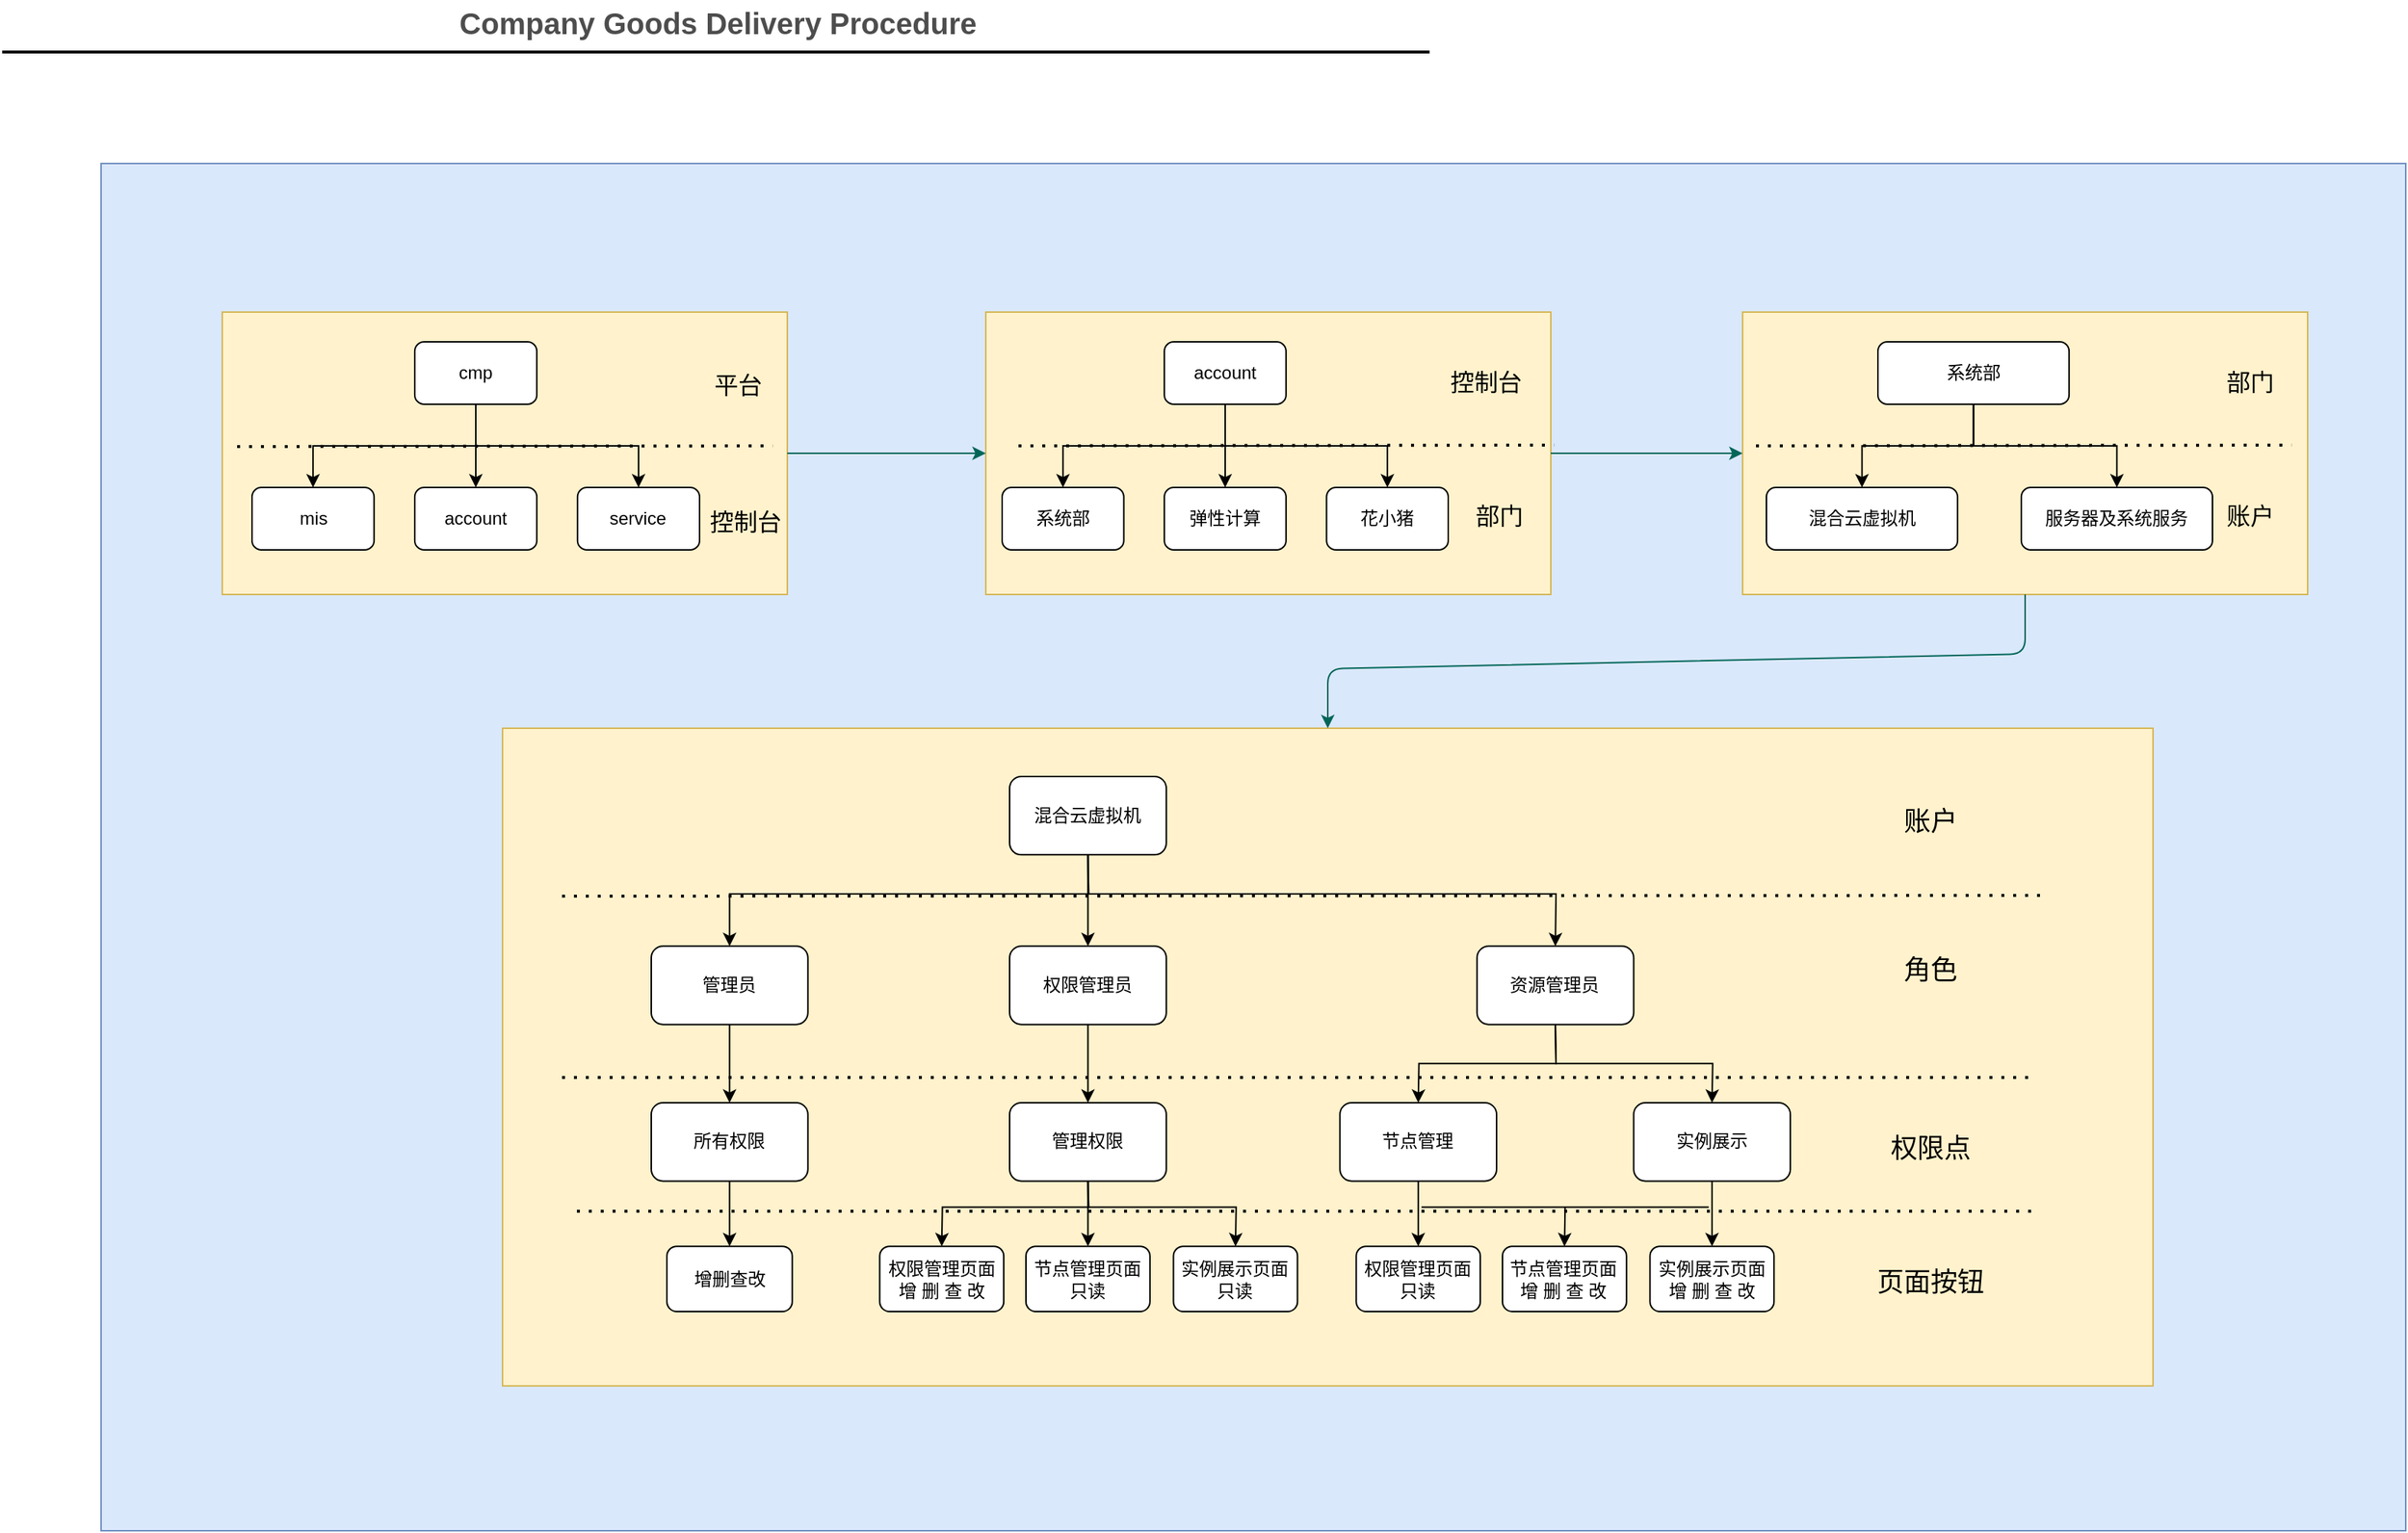 <mxfile version="17.5.0" type="github">
  <diagram id="C2fSY1v2SiZeoUbDoYyL" name="Page-1">
    <mxGraphModel dx="3174" dy="1649" grid="1" gridSize="10" guides="1" tooltips="1" connect="1" arrows="1" fold="1" page="1" pageScale="1" pageWidth="1169" pageHeight="827" math="0" shadow="0">
      <root>
        <mxCell id="0" />
        <mxCell id="1" parent="0" />
        <mxCell id="RCpCHY5iKIiHO_AiIjEv-93" value="" style="rounded=0;whiteSpace=wrap;html=1;fontSize=20;fillColor=#dae8fc;strokeColor=#6c8ebf;" vertex="1" parent="1">
          <mxGeometry x="170" y="160" width="1550" height="920" as="geometry" />
        </mxCell>
        <mxCell id="3ne1QswCM8ZiEu4GHsYG-31" value="Company Goods Delivery Procedure" style="text;html=1;strokeColor=none;fillColor=none;align=center;verticalAlign=middle;whiteSpace=wrap;rounded=0;fontStyle=1;fontSize=20;fontColor=#4D4D4D;" parent="1" vertex="1">
          <mxGeometry x="189.5" y="50" width="790" height="30" as="geometry" />
        </mxCell>
        <mxCell id="3ne1QswCM8ZiEu4GHsYG-32" value="" style="line;strokeWidth=2;html=1;fontSize=20;fontColor=#4D4D4D;" parent="1" vertex="1">
          <mxGeometry x="103.5" y="80" width="960" height="10" as="geometry" />
        </mxCell>
        <mxCell id="RCpCHY5iKIiHO_AiIjEv-117" value="" style="group" vertex="1" connectable="0" parent="1">
          <mxGeometry x="440" y="540" width="1110" height="442.5" as="geometry" />
        </mxCell>
        <mxCell id="RCpCHY5iKIiHO_AiIjEv-101" value="" style="group" vertex="1" connectable="0" parent="RCpCHY5iKIiHO_AiIjEv-117">
          <mxGeometry width="1110" height="442.5" as="geometry" />
        </mxCell>
        <mxCell id="RCpCHY5iKIiHO_AiIjEv-97" value="" style="rounded=0;whiteSpace=wrap;html=1;fontSize=20;fillColor=#fff2cc;strokeColor=#d6b656;" vertex="1" parent="RCpCHY5iKIiHO_AiIjEv-101">
          <mxGeometry width="1110" height="442.5" as="geometry" />
        </mxCell>
        <mxCell id="RCpCHY5iKIiHO_AiIjEv-84" value="" style="group" vertex="1" connectable="0" parent="RCpCHY5iKIiHO_AiIjEv-101">
          <mxGeometry x="100.0" y="32.5" width="766.1" height="360" as="geometry" />
        </mxCell>
        <mxCell id="RCpCHY5iKIiHO_AiIjEv-15" value="混合云虚拟机" style="rounded=1;whiteSpace=wrap;html=1;" vertex="1" parent="RCpCHY5iKIiHO_AiIjEv-84">
          <mxGeometry x="241.025" width="105.366" height="52.683" as="geometry" />
        </mxCell>
        <mxCell id="RCpCHY5iKIiHO_AiIjEv-19" value="管理员" style="rounded=1;whiteSpace=wrap;html=1;" vertex="1" parent="RCpCHY5iKIiHO_AiIjEv-84">
          <mxGeometry y="114.146" width="105.366" height="52.683" as="geometry" />
        </mxCell>
        <mxCell id="RCpCHY5iKIiHO_AiIjEv-22" value="权限管理员" style="rounded=1;whiteSpace=wrap;html=1;" vertex="1" parent="RCpCHY5iKIiHO_AiIjEv-84">
          <mxGeometry x="241.025" y="114.146" width="105.366" height="52.683" as="geometry" />
        </mxCell>
        <mxCell id="RCpCHY5iKIiHO_AiIjEv-23" value="所有权限" style="rounded=1;whiteSpace=wrap;html=1;" vertex="1" parent="RCpCHY5iKIiHO_AiIjEv-84">
          <mxGeometry y="219.512" width="105.366" height="52.683" as="geometry" />
        </mxCell>
        <mxCell id="RCpCHY5iKIiHO_AiIjEv-24" value="管理权限" style="rounded=1;whiteSpace=wrap;html=1;" vertex="1" parent="RCpCHY5iKIiHO_AiIjEv-84">
          <mxGeometry x="241.025" y="219.512" width="105.366" height="52.683" as="geometry" />
        </mxCell>
        <mxCell id="RCpCHY5iKIiHO_AiIjEv-25" value="资源管理员" style="rounded=1;whiteSpace=wrap;html=1;" vertex="1" parent="RCpCHY5iKIiHO_AiIjEv-84">
          <mxGeometry x="555.368" y="114.146" width="105.366" height="52.683" as="geometry" />
        </mxCell>
        <mxCell id="RCpCHY5iKIiHO_AiIjEv-26" value="增删查改" style="rounded=1;whiteSpace=wrap;html=1;" vertex="1" parent="RCpCHY5iKIiHO_AiIjEv-84">
          <mxGeometry x="10.537" y="316.098" width="84.293" height="43.902" as="geometry" />
        </mxCell>
        <mxCell id="RCpCHY5iKIiHO_AiIjEv-27" value="节点管理" style="rounded=1;whiteSpace=wrap;html=1;" vertex="1" parent="RCpCHY5iKIiHO_AiIjEv-84">
          <mxGeometry x="463.172" y="219.512" width="105.366" height="52.683" as="geometry" />
        </mxCell>
        <mxCell id="RCpCHY5iKIiHO_AiIjEv-28" value="实例展示" style="rounded=1;whiteSpace=wrap;html=1;" vertex="1" parent="RCpCHY5iKIiHO_AiIjEv-84">
          <mxGeometry x="660.734" y="219.512" width="105.366" height="52.683" as="geometry" />
        </mxCell>
        <mxCell id="RCpCHY5iKIiHO_AiIjEv-52" value="权限管理页面&lt;br&gt;增 删 查 改" style="rounded=1;whiteSpace=wrap;html=1;" vertex="1" parent="RCpCHY5iKIiHO_AiIjEv-84">
          <mxGeometry x="153.659" y="316.098" width="83.415" height="43.902" as="geometry" />
        </mxCell>
        <mxCell id="RCpCHY5iKIiHO_AiIjEv-53" value="节点管理页面&lt;br&gt;只读" style="rounded=1;whiteSpace=wrap;html=1;" vertex="1" parent="RCpCHY5iKIiHO_AiIjEv-84">
          <mxGeometry x="252.001" y="316.098" width="83.415" height="43.902" as="geometry" />
        </mxCell>
        <mxCell id="RCpCHY5iKIiHO_AiIjEv-54" value="实例展示页面&lt;br&gt;只读" style="rounded=1;whiteSpace=wrap;html=1;" vertex="1" parent="RCpCHY5iKIiHO_AiIjEv-84">
          <mxGeometry x="351.221" y="316.098" width="83.415" height="43.902" as="geometry" />
        </mxCell>
        <mxCell id="RCpCHY5iKIiHO_AiIjEv-55" value="权限管理页面&lt;br&gt;只读" style="rounded=1;whiteSpace=wrap;html=1;" vertex="1" parent="RCpCHY5iKIiHO_AiIjEv-84">
          <mxGeometry x="474.148" y="316.098" width="83.415" height="43.902" as="geometry" />
        </mxCell>
        <mxCell id="RCpCHY5iKIiHO_AiIjEv-56" value="节点管理页面&lt;br&gt;增 删 查 改" style="rounded=1;whiteSpace=wrap;html=1;" vertex="1" parent="RCpCHY5iKIiHO_AiIjEv-84">
          <mxGeometry x="572.49" y="316.098" width="83.415" height="43.902" as="geometry" />
        </mxCell>
        <mxCell id="RCpCHY5iKIiHO_AiIjEv-57" value="实例展示页面&lt;br&gt;增 删 查 改" style="rounded=1;whiteSpace=wrap;html=1;" vertex="1" parent="RCpCHY5iKIiHO_AiIjEv-84">
          <mxGeometry x="671.709" y="316.098" width="83.415" height="43.902" as="geometry" />
        </mxCell>
        <mxCell id="RCpCHY5iKIiHO_AiIjEv-65" value="" style="endArrow=classic;html=1;rounded=0;exitX=0.5;exitY=1;exitDx=0;exitDy=0;entryX=0.5;entryY=0;entryDx=0;entryDy=0;" edge="1" parent="RCpCHY5iKIiHO_AiIjEv-84" source="RCpCHY5iKIiHO_AiIjEv-15" target="RCpCHY5iKIiHO_AiIjEv-19">
          <mxGeometry width="50" height="50" relative="1" as="geometry">
            <mxPoint x="26.342" y="79.024" as="sourcePoint" />
            <mxPoint x="70.244" y="35.122" as="targetPoint" />
            <Array as="points">
              <mxPoint x="294.147" y="79.024" />
              <mxPoint x="52.683" y="79.024" />
            </Array>
          </mxGeometry>
        </mxCell>
        <mxCell id="RCpCHY5iKIiHO_AiIjEv-66" value="" style="endArrow=classic;html=1;rounded=0;exitX=0.5;exitY=1;exitDx=0;exitDy=0;entryX=0.5;entryY=0;entryDx=0;entryDy=0;" edge="1" parent="RCpCHY5iKIiHO_AiIjEv-84" source="RCpCHY5iKIiHO_AiIjEv-15" target="RCpCHY5iKIiHO_AiIjEv-22">
          <mxGeometry width="50" height="50" relative="1" as="geometry">
            <mxPoint x="302.489" y="61.463" as="sourcePoint" />
            <mxPoint x="61.464" y="122.927" as="targetPoint" />
          </mxGeometry>
        </mxCell>
        <mxCell id="RCpCHY5iKIiHO_AiIjEv-67" value="" style="endArrow=classic;html=1;rounded=0;exitX=0.5;exitY=1;exitDx=0;exitDy=0;entryX=0.5;entryY=0;entryDx=0;entryDy=0;" edge="1" parent="RCpCHY5iKIiHO_AiIjEv-84" source="RCpCHY5iKIiHO_AiIjEv-15" target="RCpCHY5iKIiHO_AiIjEv-25">
          <mxGeometry width="50" height="50" relative="1" as="geometry">
            <mxPoint x="302.489" y="61.463" as="sourcePoint" />
            <mxPoint x="307.318" y="122.927" as="targetPoint" />
            <Array as="points">
              <mxPoint x="294.147" y="79.024" />
              <mxPoint x="608.49" y="79.024" />
            </Array>
          </mxGeometry>
        </mxCell>
        <mxCell id="RCpCHY5iKIiHO_AiIjEv-68" value="" style="endArrow=classic;html=1;rounded=0;exitX=0.5;exitY=1;exitDx=0;exitDy=0;entryX=0.5;entryY=0;entryDx=0;entryDy=0;" edge="1" parent="RCpCHY5iKIiHO_AiIjEv-84" source="RCpCHY5iKIiHO_AiIjEv-19" target="RCpCHY5iKIiHO_AiIjEv-23">
          <mxGeometry width="50" height="50" relative="1" as="geometry">
            <mxPoint x="-149.269" y="245.854" as="sourcePoint" />
            <mxPoint x="-105.366" y="201.951" as="targetPoint" />
          </mxGeometry>
        </mxCell>
        <mxCell id="RCpCHY5iKIiHO_AiIjEv-69" value="" style="endArrow=classic;html=1;rounded=0;exitX=0.5;exitY=1;exitDx=0;exitDy=0;entryX=0.5;entryY=0;entryDx=0;entryDy=0;" edge="1" parent="RCpCHY5iKIiHO_AiIjEv-84" source="RCpCHY5iKIiHO_AiIjEv-23" target="RCpCHY5iKIiHO_AiIjEv-26">
          <mxGeometry width="50" height="50" relative="1" as="geometry">
            <mxPoint x="61.464" y="175.61" as="sourcePoint" />
            <mxPoint x="61.464" y="228.293" as="targetPoint" />
          </mxGeometry>
        </mxCell>
        <mxCell id="RCpCHY5iKIiHO_AiIjEv-70" value="" style="endArrow=classic;html=1;rounded=0;entryX=0.5;entryY=0;entryDx=0;entryDy=0;exitX=0.5;exitY=1;exitDx=0;exitDy=0;" edge="1" parent="RCpCHY5iKIiHO_AiIjEv-84" source="RCpCHY5iKIiHO_AiIjEv-22" target="RCpCHY5iKIiHO_AiIjEv-24">
          <mxGeometry width="50" height="50" relative="1" as="geometry">
            <mxPoint x="245.854" y="228.293" as="sourcePoint" />
            <mxPoint x="289.757" y="184.39" as="targetPoint" />
          </mxGeometry>
        </mxCell>
        <mxCell id="RCpCHY5iKIiHO_AiIjEv-73" value="" style="endArrow=classic;html=1;rounded=0;entryX=0.5;entryY=0;entryDx=0;entryDy=0;" edge="1" parent="RCpCHY5iKIiHO_AiIjEv-84" target="RCpCHY5iKIiHO_AiIjEv-56">
          <mxGeometry width="50" height="50" relative="1" as="geometry">
            <mxPoint x="518.05" y="289.756" as="sourcePoint" />
            <mxPoint x="-166.83" y="254.634" as="targetPoint" />
            <Array as="points">
              <mxPoint x="711.222" y="289.756" />
              <mxPoint x="614.636" y="289.756" />
            </Array>
          </mxGeometry>
        </mxCell>
        <mxCell id="RCpCHY5iKIiHO_AiIjEv-74" value="" style="endArrow=classic;html=1;rounded=0;exitX=0.5;exitY=1;exitDx=0;exitDy=0;entryX=0.5;entryY=0;entryDx=0;entryDy=0;" edge="1" parent="RCpCHY5iKIiHO_AiIjEv-84" source="RCpCHY5iKIiHO_AiIjEv-28" target="RCpCHY5iKIiHO_AiIjEv-57">
          <mxGeometry width="50" height="50" relative="1" as="geometry">
            <mxPoint x="-201.952" y="307.317" as="sourcePoint" />
            <mxPoint x="-158.049" y="263.415" as="targetPoint" />
          </mxGeometry>
        </mxCell>
        <mxCell id="RCpCHY5iKIiHO_AiIjEv-75" value="" style="endArrow=classic;html=1;rounded=0;exitX=0.5;exitY=1;exitDx=0;exitDy=0;entryX=0.5;entryY=0;entryDx=0;entryDy=0;" edge="1" parent="RCpCHY5iKIiHO_AiIjEv-84" source="RCpCHY5iKIiHO_AiIjEv-27" target="RCpCHY5iKIiHO_AiIjEv-55">
          <mxGeometry width="50" height="50" relative="1" as="geometry">
            <mxPoint x="-193.171" y="316.098" as="sourcePoint" />
            <mxPoint x="-149.269" y="272.195" as="targetPoint" />
          </mxGeometry>
        </mxCell>
        <mxCell id="RCpCHY5iKIiHO_AiIjEv-76" value="" style="endArrow=classic;html=1;rounded=0;exitX=0.5;exitY=1;exitDx=0;exitDy=0;entryX=0.5;entryY=0;entryDx=0;entryDy=0;" edge="1" parent="RCpCHY5iKIiHO_AiIjEv-84" source="RCpCHY5iKIiHO_AiIjEv-25" target="RCpCHY5iKIiHO_AiIjEv-28">
          <mxGeometry width="50" height="50" relative="1" as="geometry">
            <mxPoint x="-184.391" y="324.878" as="sourcePoint" />
            <mxPoint x="-140.488" y="280.976" as="targetPoint" />
            <Array as="points">
              <mxPoint x="608.49" y="193.171" />
              <mxPoint x="713.856" y="193.171" />
            </Array>
          </mxGeometry>
        </mxCell>
        <mxCell id="RCpCHY5iKIiHO_AiIjEv-77" value="" style="endArrow=classic;html=1;rounded=0;exitX=0.5;exitY=1;exitDx=0;exitDy=0;entryX=0.5;entryY=0;entryDx=0;entryDy=0;" edge="1" parent="RCpCHY5iKIiHO_AiIjEv-84" source="RCpCHY5iKIiHO_AiIjEv-25" target="RCpCHY5iKIiHO_AiIjEv-27">
          <mxGeometry width="50" height="50" relative="1" as="geometry">
            <mxPoint x="-175.61" y="333.659" as="sourcePoint" />
            <mxPoint x="-131.708" y="289.756" as="targetPoint" />
            <Array as="points">
              <mxPoint x="608.49" y="193.171" />
              <mxPoint x="516.294" y="193.171" />
            </Array>
          </mxGeometry>
        </mxCell>
        <mxCell id="RCpCHY5iKIiHO_AiIjEv-78" value="" style="endArrow=classic;html=1;rounded=0;entryX=0.5;entryY=0;entryDx=0;entryDy=0;exitX=0.5;exitY=1;exitDx=0;exitDy=0;" edge="1" parent="RCpCHY5iKIiHO_AiIjEv-84" source="RCpCHY5iKIiHO_AiIjEv-24" target="RCpCHY5iKIiHO_AiIjEv-54">
          <mxGeometry width="50" height="50" relative="1" as="geometry">
            <mxPoint x="395.123" y="237.073" as="sourcePoint" />
            <mxPoint x="-122.927" y="298.537" as="targetPoint" />
            <Array as="points">
              <mxPoint x="294.147" y="289.756" />
              <mxPoint x="393.367" y="289.756" />
            </Array>
          </mxGeometry>
        </mxCell>
        <mxCell id="RCpCHY5iKIiHO_AiIjEv-79" value="" style="endArrow=classic;html=1;rounded=0;exitX=0.5;exitY=1;exitDx=0;exitDy=0;" edge="1" parent="RCpCHY5iKIiHO_AiIjEv-84" source="RCpCHY5iKIiHO_AiIjEv-24" target="RCpCHY5iKIiHO_AiIjEv-53">
          <mxGeometry width="50" height="50" relative="1" as="geometry">
            <mxPoint x="-158.049" y="351.22" as="sourcePoint" />
            <mxPoint x="-114.147" y="307.317" as="targetPoint" />
          </mxGeometry>
        </mxCell>
        <mxCell id="RCpCHY5iKIiHO_AiIjEv-80" value="" style="endArrow=classic;html=1;rounded=0;exitX=0.5;exitY=1;exitDx=0;exitDy=0;entryX=0.5;entryY=0;entryDx=0;entryDy=0;" edge="1" parent="RCpCHY5iKIiHO_AiIjEv-84" source="RCpCHY5iKIiHO_AiIjEv-24" target="RCpCHY5iKIiHO_AiIjEv-52">
          <mxGeometry width="50" height="50" relative="1" as="geometry">
            <mxPoint x="-149.269" y="360" as="sourcePoint" />
            <mxPoint x="-105.366" y="316.098" as="targetPoint" />
            <Array as="points">
              <mxPoint x="294.147" y="289.756" />
              <mxPoint x="195.806" y="289.756" />
            </Array>
          </mxGeometry>
        </mxCell>
        <mxCell id="RCpCHY5iKIiHO_AiIjEv-85" value="" style="endArrow=none;dashed=1;html=1;dashPattern=1 3;strokeWidth=2;rounded=0;" edge="1" parent="RCpCHY5iKIiHO_AiIjEv-84">
          <mxGeometry width="50" height="50" relative="1" as="geometry">
            <mxPoint x="-60.0" y="80.5" as="sourcePoint" />
            <mxPoint x="940.0" y="80" as="targetPoint" />
          </mxGeometry>
        </mxCell>
        <mxCell id="RCpCHY5iKIiHO_AiIjEv-88" value="&lt;font style=&quot;font-size: 18px&quot;&gt;账户&lt;/font&gt;" style="text;html=1;resizable=0;autosize=1;align=center;verticalAlign=middle;points=[];fillColor=none;strokeColor=none;rounded=0;" vertex="1" parent="RCpCHY5iKIiHO_AiIjEv-101">
          <mxGeometry x="935" y="52.5" width="50" height="20" as="geometry" />
        </mxCell>
        <mxCell id="RCpCHY5iKIiHO_AiIjEv-89" value="&lt;font style=&quot;font-size: 18px&quot;&gt;角色&lt;/font&gt;" style="text;html=1;resizable=0;autosize=1;align=center;verticalAlign=middle;points=[];fillColor=none;strokeColor=none;rounded=0;" vertex="1" parent="RCpCHY5iKIiHO_AiIjEv-101">
          <mxGeometry x="935" y="152.5" width="50" height="20" as="geometry" />
        </mxCell>
        <mxCell id="RCpCHY5iKIiHO_AiIjEv-90" value="&lt;font style=&quot;font-size: 18px&quot;&gt;权限点&lt;/font&gt;" style="text;html=1;resizable=0;autosize=1;align=center;verticalAlign=middle;points=[];fillColor=none;strokeColor=none;rounded=0;" vertex="1" parent="RCpCHY5iKIiHO_AiIjEv-101">
          <mxGeometry x="925" y="272.5" width="70" height="20" as="geometry" />
        </mxCell>
        <mxCell id="RCpCHY5iKIiHO_AiIjEv-91" value="&lt;font style=&quot;font-size: 18px&quot;&gt;页面按钮&lt;/font&gt;" style="text;html=1;resizable=0;autosize=1;align=center;verticalAlign=middle;points=[];fillColor=none;strokeColor=none;rounded=0;" vertex="1" parent="RCpCHY5iKIiHO_AiIjEv-101">
          <mxGeometry x="915" y="362.5" width="90" height="20" as="geometry" />
        </mxCell>
        <mxCell id="RCpCHY5iKIiHO_AiIjEv-103" value="" style="endArrow=none;dashed=1;html=1;dashPattern=1 3;strokeWidth=2;rounded=0;fontSize=20;" edge="1" parent="RCpCHY5iKIiHO_AiIjEv-117">
          <mxGeometry width="50" height="50" relative="1" as="geometry">
            <mxPoint x="40" y="235" as="sourcePoint" />
            <mxPoint x="1030" y="235" as="targetPoint" />
          </mxGeometry>
        </mxCell>
        <mxCell id="RCpCHY5iKIiHO_AiIjEv-104" value="" style="endArrow=none;dashed=1;html=1;dashPattern=1 3;strokeWidth=2;rounded=0;fontSize=20;" edge="1" parent="RCpCHY5iKIiHO_AiIjEv-117">
          <mxGeometry width="50" height="50" relative="1" as="geometry">
            <mxPoint x="50" y="325" as="sourcePoint" />
            <mxPoint x="1030" y="325" as="targetPoint" />
          </mxGeometry>
        </mxCell>
        <mxCell id="RCpCHY5iKIiHO_AiIjEv-118" value="" style="group" vertex="1" connectable="0" parent="1">
          <mxGeometry x="251.5" y="260" width="381" height="190" as="geometry" />
        </mxCell>
        <mxCell id="RCpCHY5iKIiHO_AiIjEv-94" value="" style="rounded=0;whiteSpace=wrap;html=1;fontSize=20;fillColor=#fff2cc;strokeColor=#d6b656;" vertex="1" parent="RCpCHY5iKIiHO_AiIjEv-118">
          <mxGeometry width="380" height="190" as="geometry" />
        </mxCell>
        <mxCell id="RCpCHY5iKIiHO_AiIjEv-30" value="cmp" style="rounded=1;whiteSpace=wrap;html=1;" vertex="1" parent="RCpCHY5iKIiHO_AiIjEv-118">
          <mxGeometry x="129.455" y="20" width="82.091" height="42" as="geometry" />
        </mxCell>
        <mxCell id="RCpCHY5iKIiHO_AiIjEv-35" value="account" style="rounded=1;whiteSpace=wrap;html=1;" vertex="1" parent="RCpCHY5iKIiHO_AiIjEv-118">
          <mxGeometry x="129.455" y="118" width="82.091" height="42" as="geometry" />
        </mxCell>
        <mxCell id="RCpCHY5iKIiHO_AiIjEv-38" value="mis" style="rounded=1;whiteSpace=wrap;html=1;" vertex="1" parent="RCpCHY5iKIiHO_AiIjEv-118">
          <mxGeometry x="20" y="118" width="82.091" height="42" as="geometry" />
        </mxCell>
        <mxCell id="RCpCHY5iKIiHO_AiIjEv-39" value="service" style="rounded=1;whiteSpace=wrap;html=1;" vertex="1" parent="RCpCHY5iKIiHO_AiIjEv-118">
          <mxGeometry x="238.909" y="118" width="82.091" height="42" as="geometry" />
        </mxCell>
        <mxCell id="RCpCHY5iKIiHO_AiIjEv-40" value="" style="endArrow=classic;html=1;rounded=0;exitX=0.5;exitY=1;exitDx=0;exitDy=0;entryX=0.5;entryY=0;entryDx=0;entryDy=0;" edge="1" parent="RCpCHY5iKIiHO_AiIjEv-118" source="RCpCHY5iKIiHO_AiIjEv-30" target="RCpCHY5iKIiHO_AiIjEv-35">
          <mxGeometry width="50" height="50" relative="1" as="geometry">
            <mxPoint x="341.523" y="83" as="sourcePoint" />
            <mxPoint x="375.727" y="48" as="targetPoint" />
          </mxGeometry>
        </mxCell>
        <mxCell id="RCpCHY5iKIiHO_AiIjEv-41" value="" style="endArrow=classic;html=1;rounded=0;entryX=0.5;entryY=0;entryDx=0;entryDy=0;" edge="1" parent="RCpCHY5iKIiHO_AiIjEv-118" target="RCpCHY5iKIiHO_AiIjEv-38">
          <mxGeometry width="50" height="50" relative="1" as="geometry">
            <mxPoint x="170.5" y="62" as="sourcePoint" />
            <mxPoint x="88.409" y="55" as="targetPoint" />
            <Array as="points">
              <mxPoint x="170.5" y="90" />
              <mxPoint x="61.045" y="90" />
            </Array>
          </mxGeometry>
        </mxCell>
        <mxCell id="RCpCHY5iKIiHO_AiIjEv-42" value="" style="endArrow=classic;html=1;rounded=0;exitX=0.5;exitY=1;exitDx=0;exitDy=0;entryX=0.5;entryY=0;entryDx=0;entryDy=0;" edge="1" parent="RCpCHY5iKIiHO_AiIjEv-118" source="RCpCHY5iKIiHO_AiIjEv-30" target="RCpCHY5iKIiHO_AiIjEv-39">
          <mxGeometry width="50" height="50" relative="1" as="geometry">
            <mxPoint x="348.364" y="97" as="sourcePoint" />
            <mxPoint x="382.568" y="62" as="targetPoint" />
            <Array as="points">
              <mxPoint x="170.5" y="90" />
              <mxPoint x="279.955" y="90" />
            </Array>
          </mxGeometry>
        </mxCell>
        <mxCell id="RCpCHY5iKIiHO_AiIjEv-108" value="&lt;font style=&quot;font-size: 16px&quot;&gt;平台&lt;/font&gt;" style="text;html=1;resizable=0;autosize=1;align=center;verticalAlign=middle;points=[];fillColor=none;strokeColor=none;rounded=0;fontSize=20;" vertex="1" parent="RCpCHY5iKIiHO_AiIjEv-118">
          <mxGeometry x="321" y="32" width="50" height="30" as="geometry" />
        </mxCell>
        <mxCell id="RCpCHY5iKIiHO_AiIjEv-110" value="" style="endArrow=none;dashed=1;html=1;dashPattern=1 3;strokeWidth=2;rounded=0;fontSize=20;entryX=0.943;entryY=0.462;entryDx=0;entryDy=0;entryPerimeter=0;" edge="1" parent="RCpCHY5iKIiHO_AiIjEv-118">
          <mxGeometry width="50" height="50" relative="1" as="geometry">
            <mxPoint x="10" y="90.5" as="sourcePoint" />
            <mxPoint x="370.1" y="90" as="targetPoint" />
          </mxGeometry>
        </mxCell>
        <mxCell id="RCpCHY5iKIiHO_AiIjEv-111" value="&lt;font style=&quot;font-size: 16px&quot;&gt;控制台&lt;/font&gt;" style="text;html=1;resizable=0;autosize=1;align=center;verticalAlign=middle;points=[];fillColor=none;strokeColor=none;rounded=0;fontSize=20;" vertex="1" parent="RCpCHY5iKIiHO_AiIjEv-118">
          <mxGeometry x="321" y="124" width="60" height="30" as="geometry" />
        </mxCell>
        <mxCell id="RCpCHY5iKIiHO_AiIjEv-119" value="" style="group" vertex="1" connectable="0" parent="1">
          <mxGeometry x="765" y="260" width="380" height="190" as="geometry" />
        </mxCell>
        <mxCell id="RCpCHY5iKIiHO_AiIjEv-95" value="" style="rounded=0;whiteSpace=wrap;html=1;fontSize=20;fillColor=#fff2cc;strokeColor=#d6b656;" vertex="1" parent="RCpCHY5iKIiHO_AiIjEv-119">
          <mxGeometry width="380" height="190" as="geometry" />
        </mxCell>
        <mxCell id="RCpCHY5iKIiHO_AiIjEv-82" value="" style="group" vertex="1" connectable="0" parent="RCpCHY5iKIiHO_AiIjEv-119">
          <mxGeometry x="11" y="20" width="300" height="140" as="geometry" />
        </mxCell>
        <mxCell id="RCpCHY5iKIiHO_AiIjEv-43" value="account" style="rounded=1;whiteSpace=wrap;html=1;" vertex="1" parent="RCpCHY5iKIiHO_AiIjEv-82">
          <mxGeometry x="109.091" width="81.818" height="42" as="geometry" />
        </mxCell>
        <mxCell id="RCpCHY5iKIiHO_AiIjEv-44" value="弹性计算" style="rounded=1;whiteSpace=wrap;html=1;" vertex="1" parent="RCpCHY5iKIiHO_AiIjEv-82">
          <mxGeometry x="109.091" y="98" width="81.818" height="42" as="geometry" />
        </mxCell>
        <mxCell id="RCpCHY5iKIiHO_AiIjEv-45" value="系统部" style="rounded=1;whiteSpace=wrap;html=1;" vertex="1" parent="RCpCHY5iKIiHO_AiIjEv-82">
          <mxGeometry y="98" width="81.818" height="42" as="geometry" />
        </mxCell>
        <mxCell id="RCpCHY5iKIiHO_AiIjEv-46" value="花小猪" style="rounded=1;whiteSpace=wrap;html=1;" vertex="1" parent="RCpCHY5iKIiHO_AiIjEv-82">
          <mxGeometry x="218.182" y="98" width="81.818" height="42" as="geometry" />
        </mxCell>
        <mxCell id="RCpCHY5iKIiHO_AiIjEv-47" value="" style="endArrow=classic;html=1;rounded=0;exitX=0.5;exitY=1;exitDx=0;exitDy=0;entryX=0.5;entryY=0;entryDx=0;entryDy=0;" edge="1" parent="RCpCHY5iKIiHO_AiIjEv-82" source="RCpCHY5iKIiHO_AiIjEv-43" target="RCpCHY5iKIiHO_AiIjEv-44">
          <mxGeometry width="50" height="50" relative="1" as="geometry">
            <mxPoint x="320.455" y="63.0" as="sourcePoint" />
            <mxPoint x="354.545" y="28" as="targetPoint" />
          </mxGeometry>
        </mxCell>
        <mxCell id="RCpCHY5iKIiHO_AiIjEv-48" value="" style="endArrow=classic;html=1;rounded=0;entryX=0.5;entryY=0;entryDx=0;entryDy=0;" edge="1" parent="RCpCHY5iKIiHO_AiIjEv-82" target="RCpCHY5iKIiHO_AiIjEv-45">
          <mxGeometry width="50" height="50" relative="1" as="geometry">
            <mxPoint x="150" y="42" as="sourcePoint" />
            <mxPoint x="68.182" y="35" as="targetPoint" />
            <Array as="points">
              <mxPoint x="150" y="70" />
              <mxPoint x="40.909" y="70" />
            </Array>
          </mxGeometry>
        </mxCell>
        <mxCell id="RCpCHY5iKIiHO_AiIjEv-49" value="" style="endArrow=classic;html=1;rounded=0;exitX=0.5;exitY=1;exitDx=0;exitDy=0;entryX=0.5;entryY=0;entryDx=0;entryDy=0;" edge="1" parent="RCpCHY5iKIiHO_AiIjEv-82" source="RCpCHY5iKIiHO_AiIjEv-43" target="RCpCHY5iKIiHO_AiIjEv-46">
          <mxGeometry width="50" height="50" relative="1" as="geometry">
            <mxPoint x="327.273" y="77" as="sourcePoint" />
            <mxPoint x="361.364" y="42" as="targetPoint" />
            <Array as="points">
              <mxPoint x="150" y="70" />
              <mxPoint x="259.091" y="70" />
            </Array>
          </mxGeometry>
        </mxCell>
        <mxCell id="RCpCHY5iKIiHO_AiIjEv-109" value="" style="endArrow=none;dashed=1;html=1;dashPattern=1 3;strokeWidth=2;rounded=0;fontSize=20;entryX=0.943;entryY=0.462;entryDx=0;entryDy=0;entryPerimeter=0;" edge="1" parent="RCpCHY5iKIiHO_AiIjEv-82">
          <mxGeometry width="50" height="50" relative="1" as="geometry">
            <mxPoint x="11" y="70" as="sourcePoint" />
            <mxPoint x="371.1" y="69.5" as="targetPoint" />
          </mxGeometry>
        </mxCell>
        <mxCell id="RCpCHY5iKIiHO_AiIjEv-112" value="&lt;font style=&quot;font-size: 16px&quot;&gt;控制台&lt;/font&gt;" style="text;html=1;resizable=0;autosize=1;align=center;verticalAlign=middle;points=[];fillColor=none;strokeColor=none;rounded=0;fontSize=20;" vertex="1" parent="RCpCHY5iKIiHO_AiIjEv-119">
          <mxGeometry x="306" y="30" width="60" height="30" as="geometry" />
        </mxCell>
        <mxCell id="RCpCHY5iKIiHO_AiIjEv-113" value="&lt;font style=&quot;font-size: 16px&quot;&gt;部门&lt;/font&gt;" style="text;html=1;resizable=0;autosize=1;align=center;verticalAlign=middle;points=[];fillColor=none;strokeColor=none;rounded=0;fontSize=20;" vertex="1" parent="RCpCHY5iKIiHO_AiIjEv-119">
          <mxGeometry x="320" y="120" width="50" height="30" as="geometry" />
        </mxCell>
        <mxCell id="RCpCHY5iKIiHO_AiIjEv-120" value="" style="group" vertex="1" connectable="0" parent="1">
          <mxGeometry x="1274" y="260" width="380" height="190" as="geometry" />
        </mxCell>
        <mxCell id="RCpCHY5iKIiHO_AiIjEv-96" value="" style="rounded=0;whiteSpace=wrap;html=1;fontSize=20;fillColor=#fff2cc;strokeColor=#d6b656;" vertex="1" parent="RCpCHY5iKIiHO_AiIjEv-120">
          <mxGeometry width="380" height="190" as="geometry" />
        </mxCell>
        <mxCell id="RCpCHY5iKIiHO_AiIjEv-83" value="" style="group" vertex="1" connectable="0" parent="RCpCHY5iKIiHO_AiIjEv-120">
          <mxGeometry x="16" y="20" width="300" height="140" as="geometry" />
        </mxCell>
        <mxCell id="RCpCHY5iKIiHO_AiIjEv-58" value="系统部" style="rounded=1;whiteSpace=wrap;html=1;" vertex="1" parent="RCpCHY5iKIiHO_AiIjEv-83">
          <mxGeometry x="75" width="128.571" height="42" as="geometry" />
        </mxCell>
        <mxCell id="RCpCHY5iKIiHO_AiIjEv-59" value="服务器及系统服务" style="rounded=1;whiteSpace=wrap;html=1;" vertex="1" parent="RCpCHY5iKIiHO_AiIjEv-83">
          <mxGeometry x="171.429" y="98" width="128.571" height="42" as="geometry" />
        </mxCell>
        <mxCell id="RCpCHY5iKIiHO_AiIjEv-60" value="混合云虚拟机" style="rounded=1;whiteSpace=wrap;html=1;" vertex="1" parent="RCpCHY5iKIiHO_AiIjEv-83">
          <mxGeometry y="98" width="128.571" height="42" as="geometry" />
        </mxCell>
        <mxCell id="RCpCHY5iKIiHO_AiIjEv-62" value="" style="endArrow=classic;html=1;rounded=0;exitX=0.5;exitY=1;exitDx=0;exitDy=0;entryX=0.5;entryY=0;entryDx=0;entryDy=0;" edge="1" parent="RCpCHY5iKIiHO_AiIjEv-83" source="RCpCHY5iKIiHO_AiIjEv-58" target="RCpCHY5iKIiHO_AiIjEv-59">
          <mxGeometry width="50" height="50" relative="1" as="geometry">
            <mxPoint x="407.143" y="63.0" as="sourcePoint" />
            <mxPoint x="460.714" y="28" as="targetPoint" />
            <Array as="points">
              <mxPoint x="139.286" y="70" />
              <mxPoint x="235.714" y="70" />
            </Array>
          </mxGeometry>
        </mxCell>
        <mxCell id="RCpCHY5iKIiHO_AiIjEv-63" value="" style="endArrow=classic;html=1;rounded=0;entryX=0.5;entryY=0;entryDx=0;entryDy=0;" edge="1" parent="RCpCHY5iKIiHO_AiIjEv-83" target="RCpCHY5iKIiHO_AiIjEv-60">
          <mxGeometry width="50" height="50" relative="1" as="geometry">
            <mxPoint x="139.286" y="42" as="sourcePoint" />
            <mxPoint x="10.714" y="35" as="targetPoint" />
            <Array as="points">
              <mxPoint x="139.286" y="70" />
              <mxPoint x="64.286" y="70" />
            </Array>
          </mxGeometry>
        </mxCell>
        <mxCell id="RCpCHY5iKIiHO_AiIjEv-107" value="" style="endArrow=none;dashed=1;html=1;dashPattern=1 3;strokeWidth=2;rounded=0;fontSize=20;entryX=0.943;entryY=0.462;entryDx=0;entryDy=0;entryPerimeter=0;" edge="1" parent="RCpCHY5iKIiHO_AiIjEv-83">
          <mxGeometry width="50" height="50" relative="1" as="geometry">
            <mxPoint x="-7" y="70" as="sourcePoint" />
            <mxPoint x="353.1" y="69.5" as="targetPoint" />
          </mxGeometry>
        </mxCell>
        <mxCell id="RCpCHY5iKIiHO_AiIjEv-114" value="&lt;font style=&quot;font-size: 16px&quot;&gt;部门&lt;/font&gt;" style="text;html=1;resizable=0;autosize=1;align=center;verticalAlign=middle;points=[];fillColor=none;strokeColor=none;rounded=0;fontSize=20;" vertex="1" parent="RCpCHY5iKIiHO_AiIjEv-120">
          <mxGeometry x="316" y="30" width="50" height="30" as="geometry" />
        </mxCell>
        <mxCell id="RCpCHY5iKIiHO_AiIjEv-115" value="&lt;font style=&quot;font-size: 16px&quot;&gt;账户&lt;/font&gt;" style="text;html=1;resizable=0;autosize=1;align=center;verticalAlign=middle;points=[];fillColor=none;strokeColor=none;rounded=0;fontSize=20;" vertex="1" parent="RCpCHY5iKIiHO_AiIjEv-120">
          <mxGeometry x="316" y="120" width="50" height="30" as="geometry" />
        </mxCell>
        <mxCell id="RCpCHY5iKIiHO_AiIjEv-123" value="" style="endArrow=classic;html=1;rounded=1;sketch=0;fontColor=#5C5C5C;strokeColor=#006658;fillColor=#21C0A5;curved=0;exitX=0.5;exitY=1;exitDx=0;exitDy=0;entryX=0.5;entryY=0;entryDx=0;entryDy=0;" edge="1" parent="1" source="RCpCHY5iKIiHO_AiIjEv-96" target="RCpCHY5iKIiHO_AiIjEv-97">
          <mxGeometry width="50" height="50" relative="1" as="geometry">
            <mxPoint x="100" y="660" as="sourcePoint" />
            <mxPoint x="150" y="610" as="targetPoint" />
            <Array as="points">
              <mxPoint x="1464" y="490" />
              <mxPoint x="995" y="500" />
            </Array>
          </mxGeometry>
        </mxCell>
        <mxCell id="RCpCHY5iKIiHO_AiIjEv-124" value="" style="endArrow=classic;html=1;rounded=1;sketch=0;fontColor=#5C5C5C;strokeColor=#006658;fillColor=#21C0A5;curved=0;exitX=1;exitY=0.5;exitDx=0;exitDy=0;entryX=0;entryY=0.5;entryDx=0;entryDy=0;" edge="1" parent="1" source="RCpCHY5iKIiHO_AiIjEv-94" target="RCpCHY5iKIiHO_AiIjEv-95">
          <mxGeometry width="50" height="50" relative="1" as="geometry">
            <mxPoint x="730" y="110" as="sourcePoint" />
            <mxPoint x="780" y="60" as="targetPoint" />
          </mxGeometry>
        </mxCell>
        <mxCell id="RCpCHY5iKIiHO_AiIjEv-125" value="" style="endArrow=classic;html=1;rounded=1;sketch=0;fontColor=#5C5C5C;strokeColor=#006658;fillColor=#21C0A5;curved=0;exitX=1;exitY=0.5;exitDx=0;exitDy=0;entryX=0;entryY=0.5;entryDx=0;entryDy=0;" edge="1" parent="1" source="RCpCHY5iKIiHO_AiIjEv-95" target="RCpCHY5iKIiHO_AiIjEv-96">
          <mxGeometry width="50" height="50" relative="1" as="geometry">
            <mxPoint x="1200" y="80" as="sourcePoint" />
            <mxPoint x="1250" y="30" as="targetPoint" />
          </mxGeometry>
        </mxCell>
      </root>
    </mxGraphModel>
  </diagram>
</mxfile>
